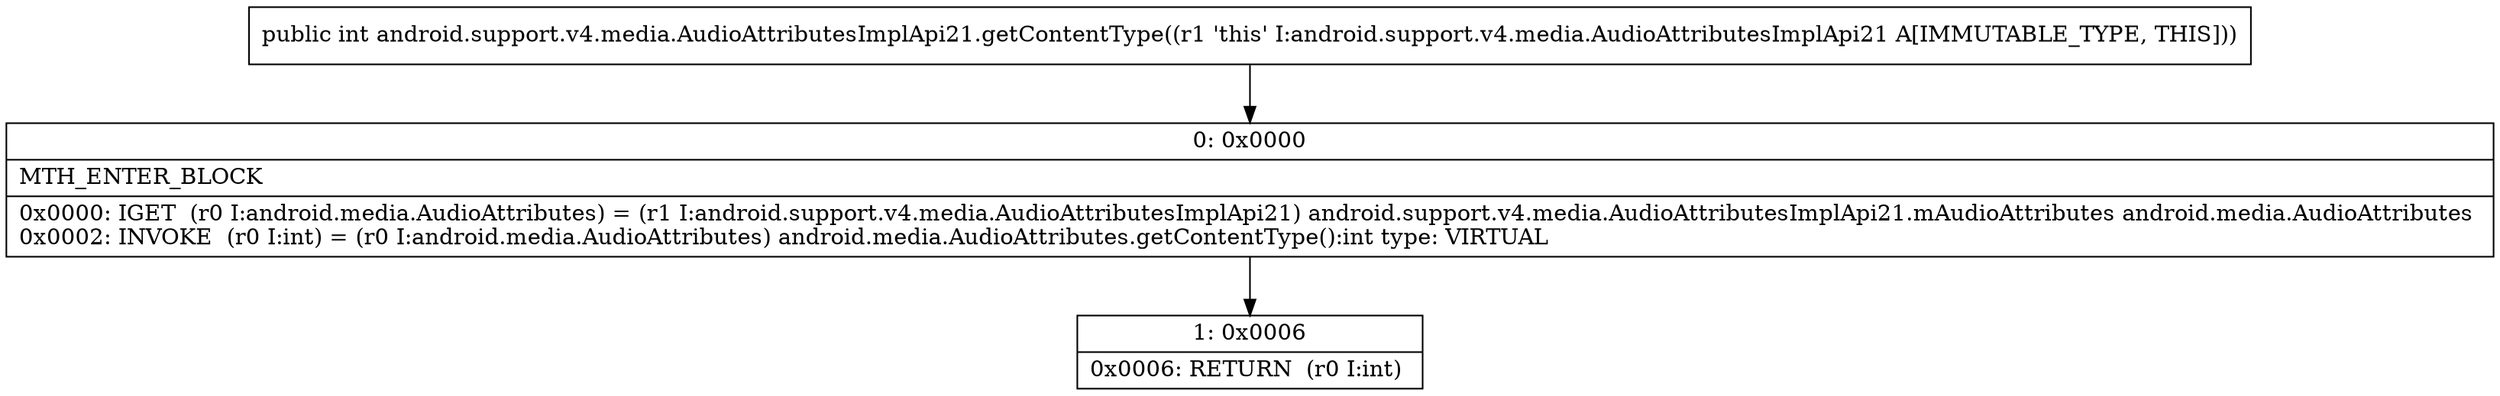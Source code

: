 digraph "CFG forandroid.support.v4.media.AudioAttributesImplApi21.getContentType()I" {
Node_0 [shape=record,label="{0\:\ 0x0000|MTH_ENTER_BLOCK\l|0x0000: IGET  (r0 I:android.media.AudioAttributes) = (r1 I:android.support.v4.media.AudioAttributesImplApi21) android.support.v4.media.AudioAttributesImplApi21.mAudioAttributes android.media.AudioAttributes \l0x0002: INVOKE  (r0 I:int) = (r0 I:android.media.AudioAttributes) android.media.AudioAttributes.getContentType():int type: VIRTUAL \l}"];
Node_1 [shape=record,label="{1\:\ 0x0006|0x0006: RETURN  (r0 I:int) \l}"];
MethodNode[shape=record,label="{public int android.support.v4.media.AudioAttributesImplApi21.getContentType((r1 'this' I:android.support.v4.media.AudioAttributesImplApi21 A[IMMUTABLE_TYPE, THIS])) }"];
MethodNode -> Node_0;
Node_0 -> Node_1;
}

